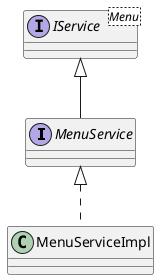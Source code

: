 @startuml
'https://plantuml.com/class-diagram

interface MenuService
interface IService<Menu>

IService<|-- MenuService

interface MenuService{

 }
MenuService<|.. MenuServiceImpl
class MenuServiceImpl{
}
@enduml